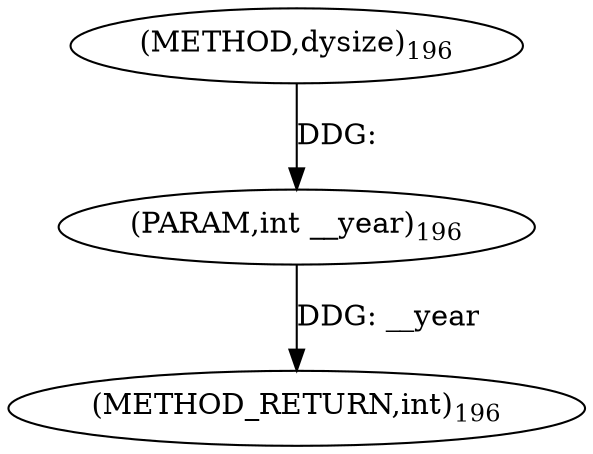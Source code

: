 digraph "dysize" {  
"7960" [label = <(METHOD,dysize)<SUB>196</SUB>> ]
"7962" [label = <(METHOD_RETURN,int)<SUB>196</SUB>> ]
"7961" [label = <(PARAM,int __year)<SUB>196</SUB>> ]
  "7961" -> "7962"  [ label = "DDG: __year"] 
  "7960" -> "7961"  [ label = "DDG: "] 
}
